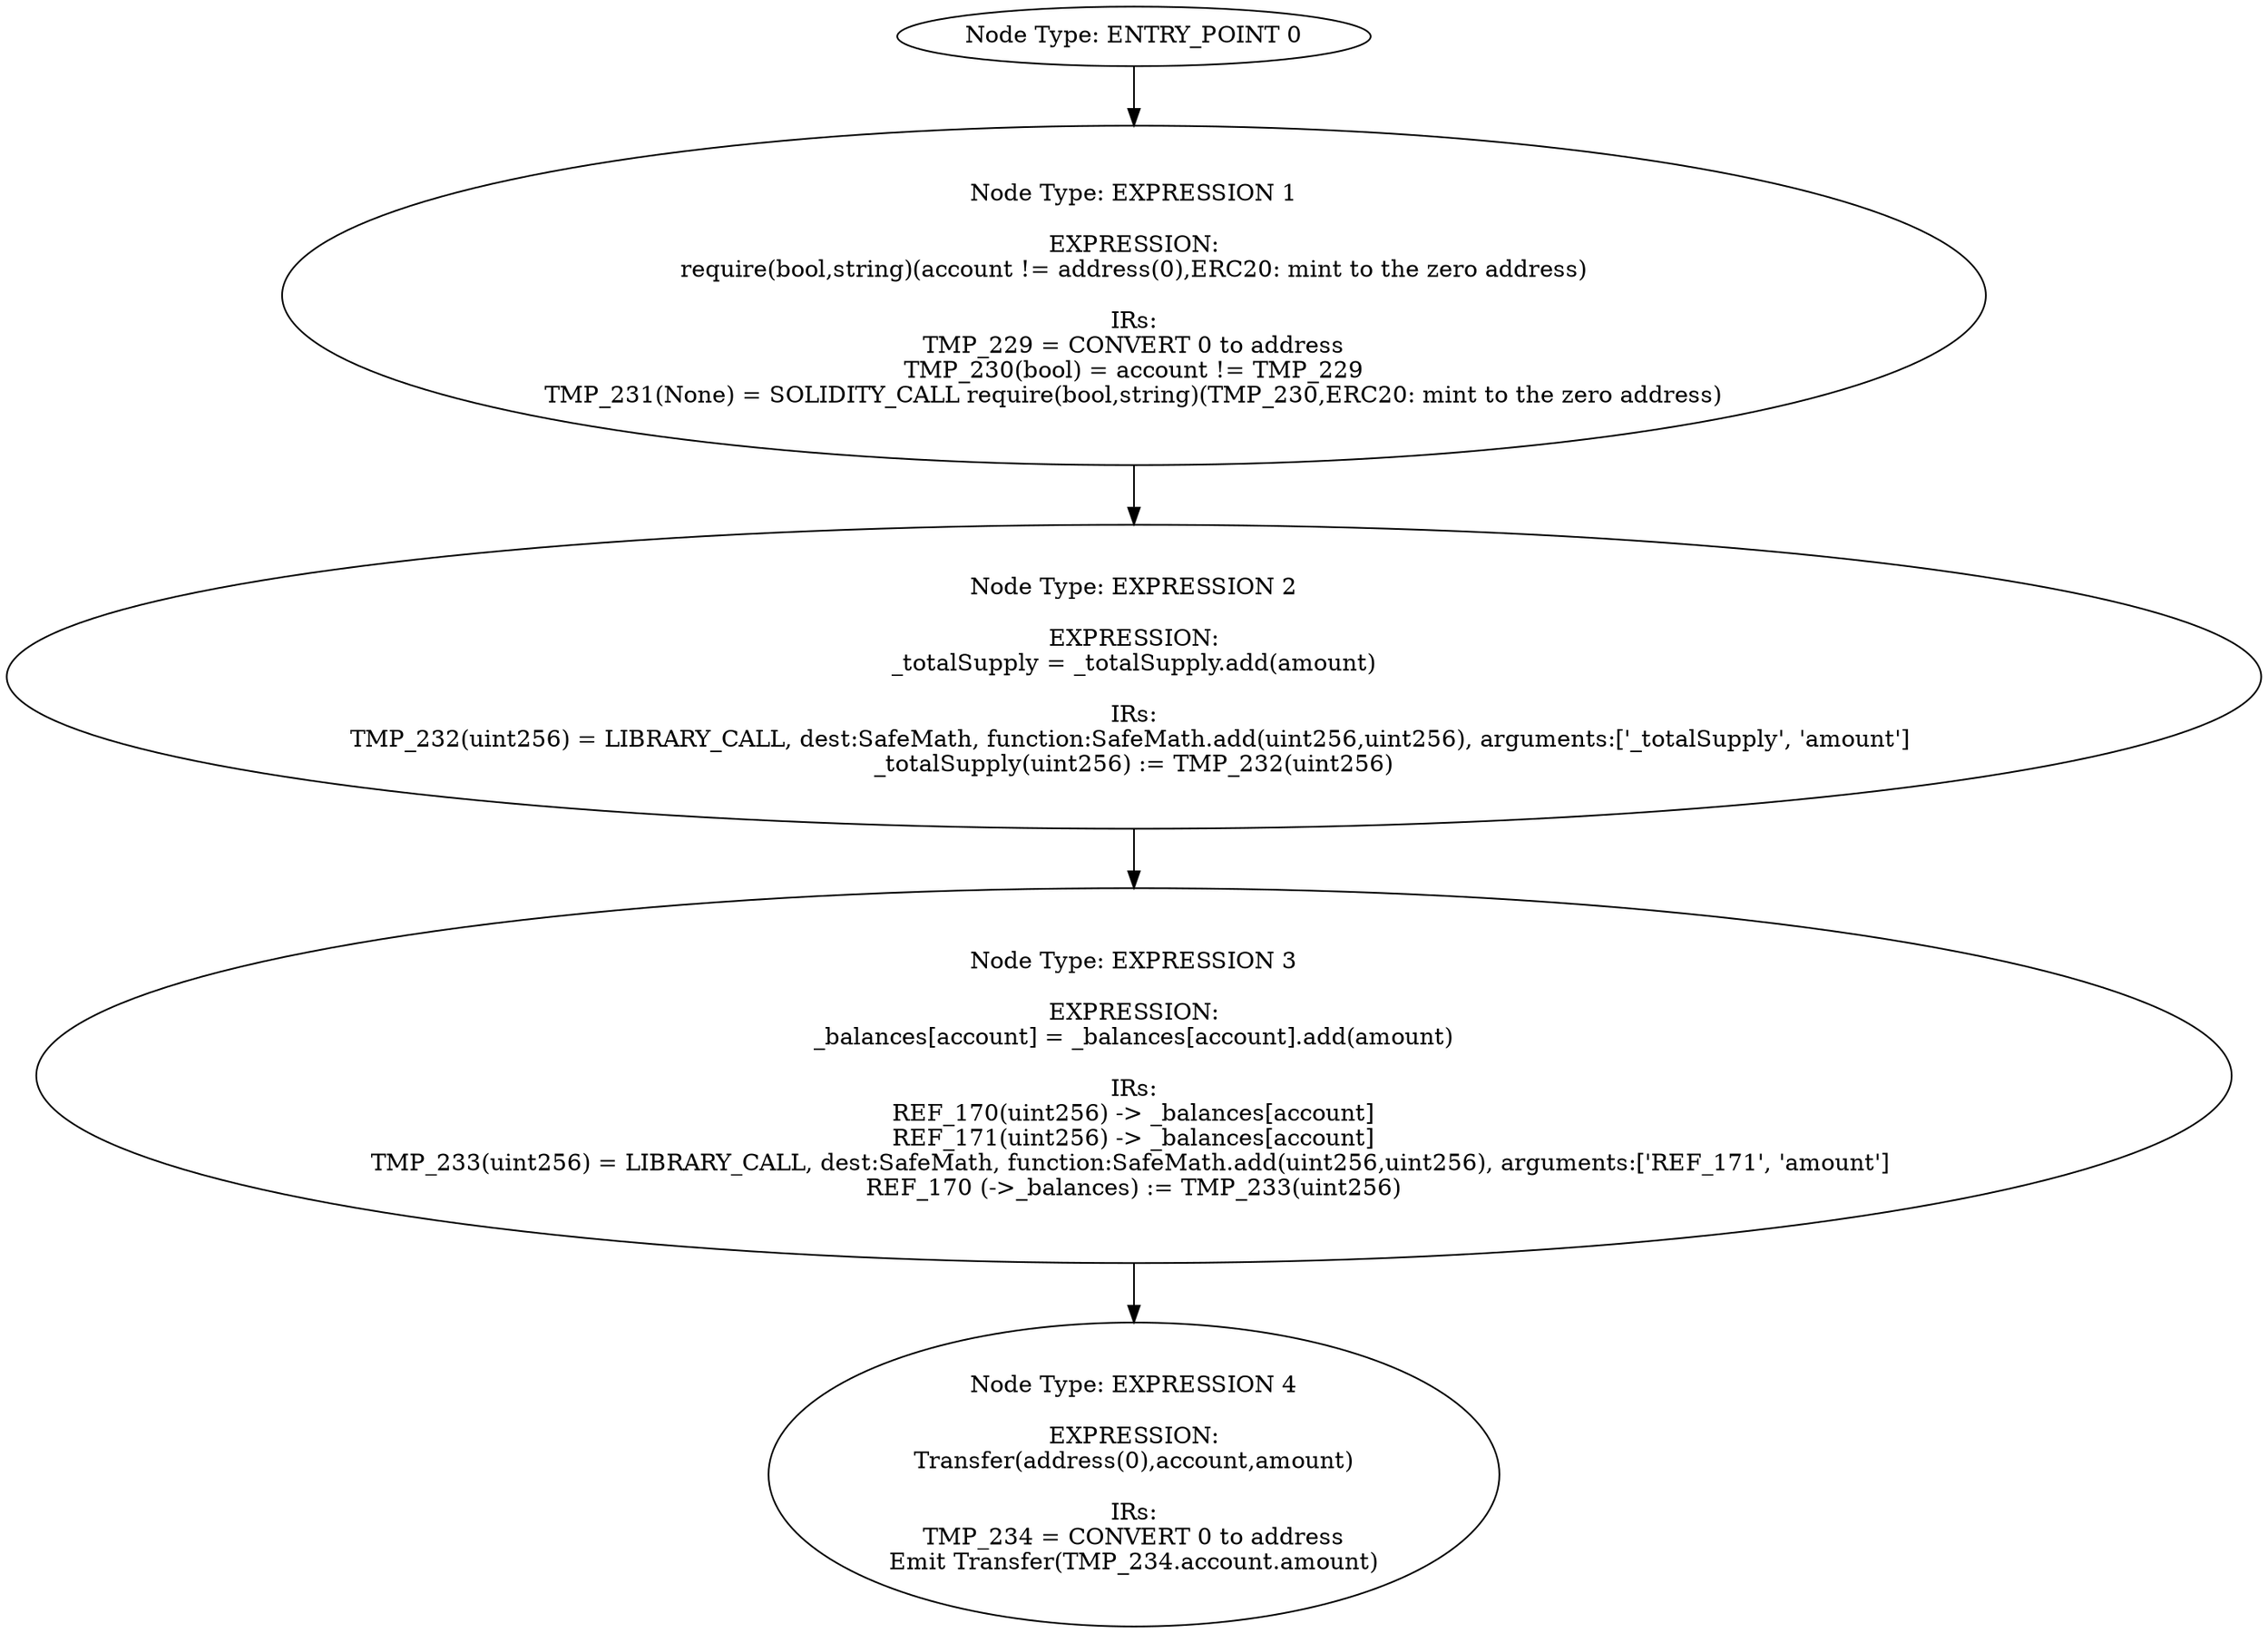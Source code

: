 digraph{
0[label="Node Type: ENTRY_POINT 0
"];
0->1;
1[label="Node Type: EXPRESSION 1

EXPRESSION:
require(bool,string)(account != address(0),ERC20: mint to the zero address)

IRs:
TMP_229 = CONVERT 0 to address
TMP_230(bool) = account != TMP_229
TMP_231(None) = SOLIDITY_CALL require(bool,string)(TMP_230,ERC20: mint to the zero address)"];
1->2;
2[label="Node Type: EXPRESSION 2

EXPRESSION:
_totalSupply = _totalSupply.add(amount)

IRs:
TMP_232(uint256) = LIBRARY_CALL, dest:SafeMath, function:SafeMath.add(uint256,uint256), arguments:['_totalSupply', 'amount'] 
_totalSupply(uint256) := TMP_232(uint256)"];
2->3;
3[label="Node Type: EXPRESSION 3

EXPRESSION:
_balances[account] = _balances[account].add(amount)

IRs:
REF_170(uint256) -> _balances[account]
REF_171(uint256) -> _balances[account]
TMP_233(uint256) = LIBRARY_CALL, dest:SafeMath, function:SafeMath.add(uint256,uint256), arguments:['REF_171', 'amount'] 
REF_170 (->_balances) := TMP_233(uint256)"];
3->4;
4[label="Node Type: EXPRESSION 4

EXPRESSION:
Transfer(address(0),account,amount)

IRs:
TMP_234 = CONVERT 0 to address
Emit Transfer(TMP_234.account.amount)"];
}
